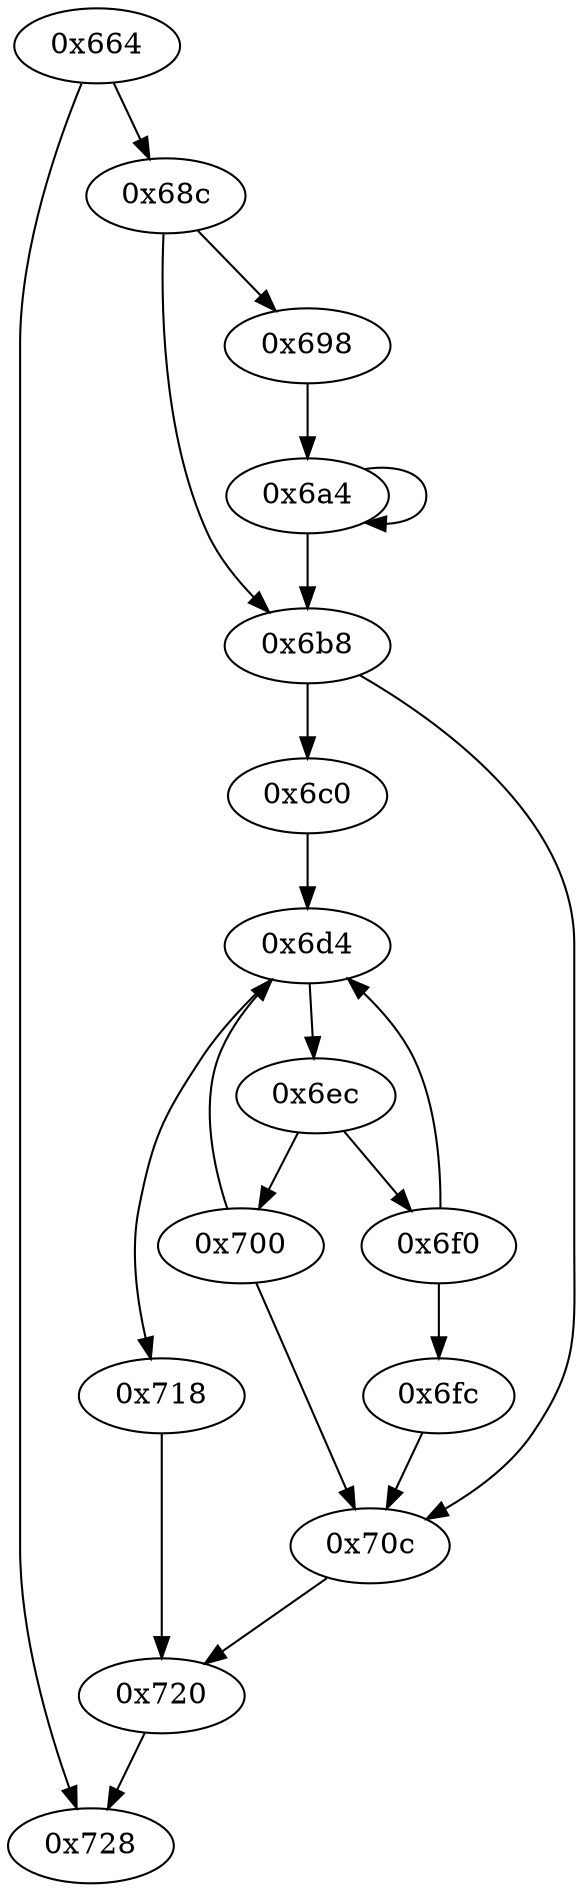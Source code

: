 digraph "" {
	"0x728"	 [opcode="[u'ldr', u'ldr', u'ldr', u'ldr', u'sub', u'mov', u'sub', u'pop']"];
	"0x68c"	 [opcode="[u'sub', u'cmp', u'b']"];
	"0x698"	 [opcode="[u'sub', u'add', u'add']"];
	"0x68c" -> "0x698";
	"0x6b8"	 [opcode="[u'cmp', u'b']"];
	"0x68c" -> "0x6b8";
	"0x6fc"	 [opcode="[u'b']"];
	"0x70c"	 [opcode="[u'ldr', u'add', u'b']"];
	"0x6fc" -> "0x70c";
	"0x6a4"	 [opcode="[u'ldr', u'sub', u'ldrb', u'str', u'b']"];
	"0x698" -> "0x6a4";
	"0x664"	 [opcode="[u'push', u'add', u'sub', u'ldr', u'cmp', u'ldr', u'ldr', u'str', u'mov', u'b']"];
	"0x664" -> "0x728";
	"0x664" -> "0x68c";
	"0x6f0"	 [opcode="[u'sub', u'cmp', u'b']"];
	"0x6f0" -> "0x6fc";
	"0x6d4"	 [opcode="[u'add', u'add', u'asr', u'ldr', u'cmp', u'b']"];
	"0x6f0" -> "0x6d4";
	"0x720"	 [opcode="[u'bl', u'mov']"];
	"0x720" -> "0x728";
	"0x718"	 [opcode="[u'ldr', u'add']"];
	"0x718" -> "0x720";
	"0x6ec"	 [opcode="[u'b']"];
	"0x6ec" -> "0x6f0";
	"0x700"	 [opcode="[u'add', u'cmp', u'b']"];
	"0x6ec" -> "0x700";
	"0x700" -> "0x70c";
	"0x700" -> "0x6d4";
	"0x6c0"	 [opcode="[u'ldr', u'sub', u'mov', u'add', u'ldrb']"];
	"0x6c0" -> "0x6d4";
	"0x6a4" -> "0x6a4";
	"0x6a4" -> "0x6b8";
	"0x70c" -> "0x720";
	"0x6d4" -> "0x718";
	"0x6d4" -> "0x6ec";
	"0x6b8" -> "0x6c0";
	"0x6b8" -> "0x70c";
}
